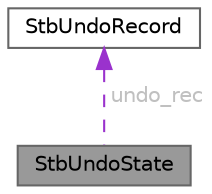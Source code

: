 digraph "StbUndoState"
{
 // LATEX_PDF_SIZE
  bgcolor="transparent";
  edge [fontname=Helvetica,fontsize=10,labelfontname=Helvetica,labelfontsize=10];
  node [fontname=Helvetica,fontsize=10,shape=box,height=0.2,width=0.4];
  Node1 [id="Node000001",label="StbUndoState",height=0.2,width=0.4,color="gray40", fillcolor="grey60", style="filled", fontcolor="black",tooltip=" "];
  Node2 -> Node1 [id="edge1_Node000001_Node000002",dir="back",color="darkorchid3",style="dashed",tooltip=" ",label=" undo_rec",fontcolor="grey" ];
  Node2 [id="Node000002",label="StbUndoRecord",height=0.2,width=0.4,color="gray40", fillcolor="white", style="filled",URL="$struct_stb_undo_record.html",tooltip=" "];
}
